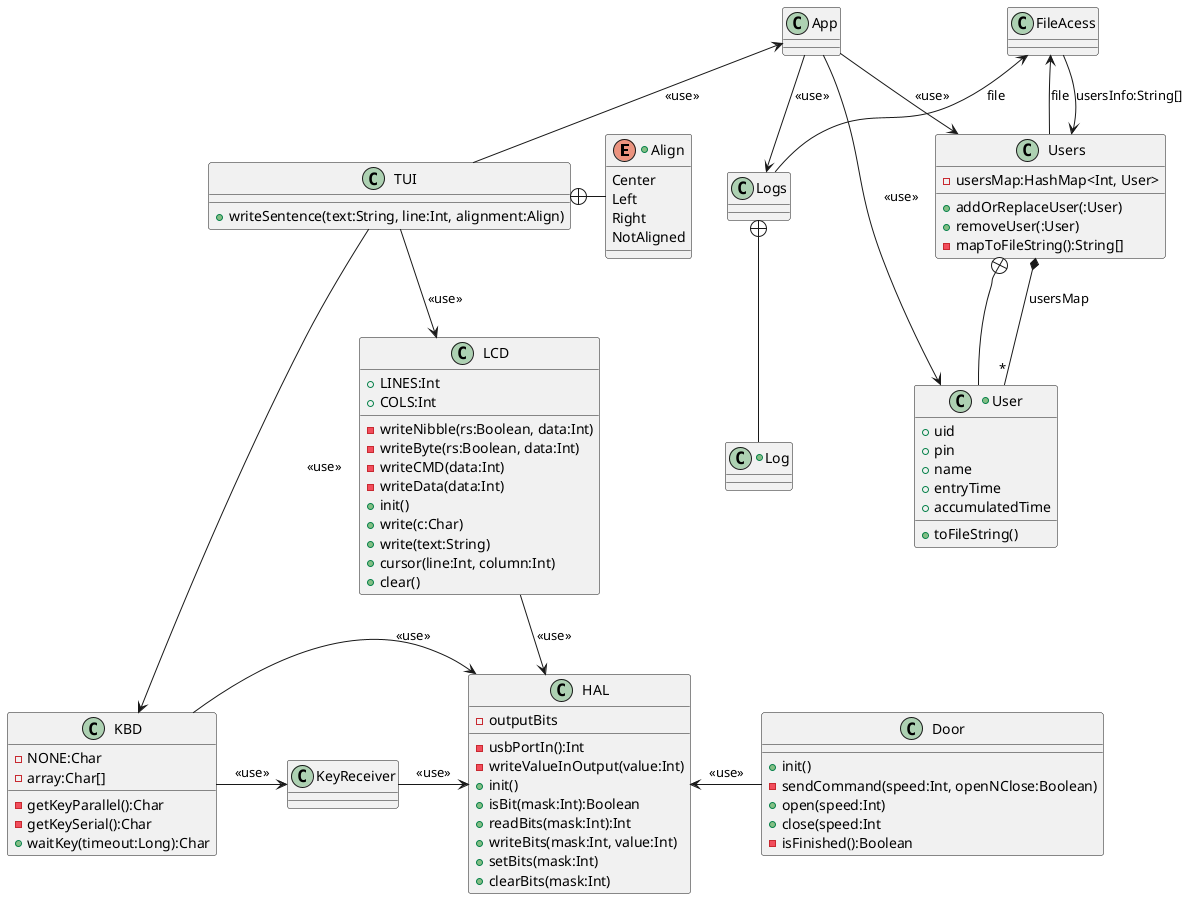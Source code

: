 @startuml

+enum Align{
    Center
    Left
    Right
    NotAligned
}

class App{
}

class TUI{
    +writeSentence(text:String, line:Int, alignment:Align)

}

class LCD{
    +LINES:Int
    +COLS:Int
    -writeNibble(rs:Boolean, data:Int)
    -writeByte(rs:Boolean, data:Int)
    -writeCMD(data:Int)
    -writeData(data:Int)
    +init()
    +write(c:Char)
    +write(text:String)
    +cursor(line:Int, column:Int)
    +clear()
}

class KBD{
    -NONE:Char
    -array:Char[]
    -getKeyParallel():Char
    -getKeySerial():Char
    +waitKey(timeout:Long):Char
}

class HAL{
    -outputBits
    -usbPortIn():Int
    -writeValueInOutput(value:Int)
    +init()
    +isBit(mask:Int):Boolean
    +readBits(mask:Int):Int
    +writeBits(mask:Int, value:Int)
    +setBits(mask:Int)
    +clearBits(mask:Int)
}

class Door{
    +init()
    -sendCommand(speed:Int, openNClose:Boolean)
    +open(speed:Int)
    +close(speed:Int
    -isFinished():Boolean
}

+class Log{
}

class Users{
    -usersMap:HashMap<Int, User>
    +addOrReplaceUser(:User)
    +removeUser(:User)
    -mapToFileString():String[]
}

+class User{
    +uid
    +pin
    +name
    +entryTime
    +accumulatedTime
    +toFileString()
}

class KeyReceiver{

}

KBD -> HAL:<<use>>
LCD --> HAL:<<use>>
TUI +- Align
FileAcess <-- Users:file
FileAcess --> Users:usersInfo:String[]
FileAcess <-- Logs:file
Users *-- User:usersMap "*"
Users +-- User:"       "
App <-- TUI:<<use>>
App --> Users:<<use>>
App --> User:"<<use>>"
App --> Logs:<<use>>
KBD -> KeyReceiver:<<use>>
KeyReceiver -> HAL:<<use>>
TUI --> LCD:<<use>>
TUI -> KBD:<<use>>
HAL <- Door:<<use>>
Logs +-- Log

@enduml